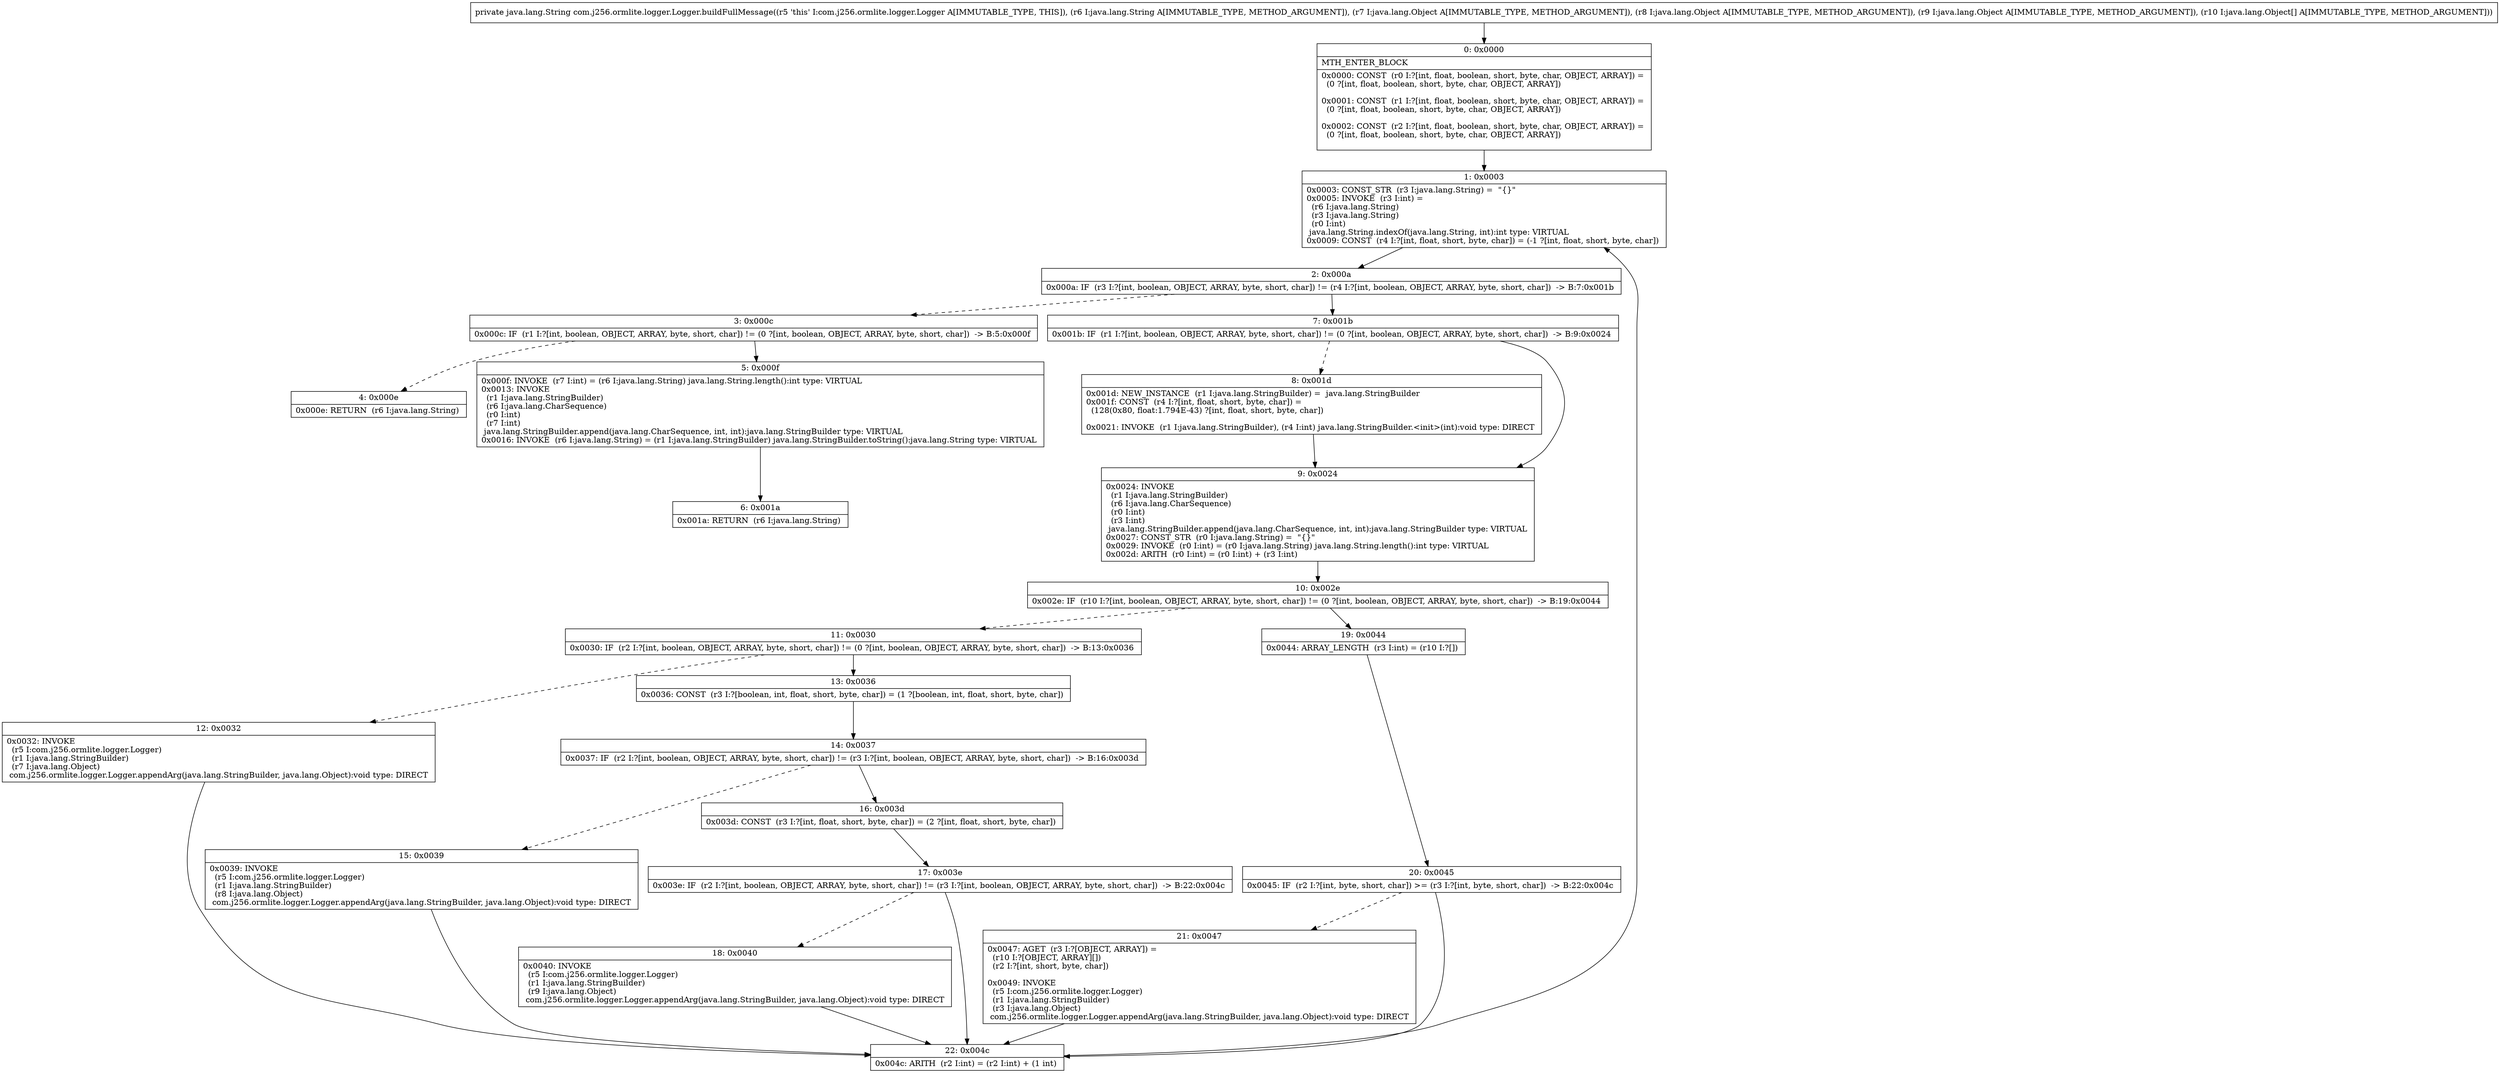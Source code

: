digraph "CFG forcom.j256.ormlite.logger.Logger.buildFullMessage(Ljava\/lang\/String;Ljava\/lang\/Object;Ljava\/lang\/Object;Ljava\/lang\/Object;[Ljava\/lang\/Object;)Ljava\/lang\/String;" {
Node_0 [shape=record,label="{0\:\ 0x0000|MTH_ENTER_BLOCK\l|0x0000: CONST  (r0 I:?[int, float, boolean, short, byte, char, OBJECT, ARRAY]) = \l  (0 ?[int, float, boolean, short, byte, char, OBJECT, ARRAY])\l \l0x0001: CONST  (r1 I:?[int, float, boolean, short, byte, char, OBJECT, ARRAY]) = \l  (0 ?[int, float, boolean, short, byte, char, OBJECT, ARRAY])\l \l0x0002: CONST  (r2 I:?[int, float, boolean, short, byte, char, OBJECT, ARRAY]) = \l  (0 ?[int, float, boolean, short, byte, char, OBJECT, ARRAY])\l \l}"];
Node_1 [shape=record,label="{1\:\ 0x0003|0x0003: CONST_STR  (r3 I:java.lang.String) =  \"\{\}\" \l0x0005: INVOKE  (r3 I:int) = \l  (r6 I:java.lang.String)\l  (r3 I:java.lang.String)\l  (r0 I:int)\l java.lang.String.indexOf(java.lang.String, int):int type: VIRTUAL \l0x0009: CONST  (r4 I:?[int, float, short, byte, char]) = (\-1 ?[int, float, short, byte, char]) \l}"];
Node_2 [shape=record,label="{2\:\ 0x000a|0x000a: IF  (r3 I:?[int, boolean, OBJECT, ARRAY, byte, short, char]) != (r4 I:?[int, boolean, OBJECT, ARRAY, byte, short, char])  \-\> B:7:0x001b \l}"];
Node_3 [shape=record,label="{3\:\ 0x000c|0x000c: IF  (r1 I:?[int, boolean, OBJECT, ARRAY, byte, short, char]) != (0 ?[int, boolean, OBJECT, ARRAY, byte, short, char])  \-\> B:5:0x000f \l}"];
Node_4 [shape=record,label="{4\:\ 0x000e|0x000e: RETURN  (r6 I:java.lang.String) \l}"];
Node_5 [shape=record,label="{5\:\ 0x000f|0x000f: INVOKE  (r7 I:int) = (r6 I:java.lang.String) java.lang.String.length():int type: VIRTUAL \l0x0013: INVOKE  \l  (r1 I:java.lang.StringBuilder)\l  (r6 I:java.lang.CharSequence)\l  (r0 I:int)\l  (r7 I:int)\l java.lang.StringBuilder.append(java.lang.CharSequence, int, int):java.lang.StringBuilder type: VIRTUAL \l0x0016: INVOKE  (r6 I:java.lang.String) = (r1 I:java.lang.StringBuilder) java.lang.StringBuilder.toString():java.lang.String type: VIRTUAL \l}"];
Node_6 [shape=record,label="{6\:\ 0x001a|0x001a: RETURN  (r6 I:java.lang.String) \l}"];
Node_7 [shape=record,label="{7\:\ 0x001b|0x001b: IF  (r1 I:?[int, boolean, OBJECT, ARRAY, byte, short, char]) != (0 ?[int, boolean, OBJECT, ARRAY, byte, short, char])  \-\> B:9:0x0024 \l}"];
Node_8 [shape=record,label="{8\:\ 0x001d|0x001d: NEW_INSTANCE  (r1 I:java.lang.StringBuilder) =  java.lang.StringBuilder \l0x001f: CONST  (r4 I:?[int, float, short, byte, char]) = \l  (128(0x80, float:1.794E\-43) ?[int, float, short, byte, char])\l \l0x0021: INVOKE  (r1 I:java.lang.StringBuilder), (r4 I:int) java.lang.StringBuilder.\<init\>(int):void type: DIRECT \l}"];
Node_9 [shape=record,label="{9\:\ 0x0024|0x0024: INVOKE  \l  (r1 I:java.lang.StringBuilder)\l  (r6 I:java.lang.CharSequence)\l  (r0 I:int)\l  (r3 I:int)\l java.lang.StringBuilder.append(java.lang.CharSequence, int, int):java.lang.StringBuilder type: VIRTUAL \l0x0027: CONST_STR  (r0 I:java.lang.String) =  \"\{\}\" \l0x0029: INVOKE  (r0 I:int) = (r0 I:java.lang.String) java.lang.String.length():int type: VIRTUAL \l0x002d: ARITH  (r0 I:int) = (r0 I:int) + (r3 I:int) \l}"];
Node_10 [shape=record,label="{10\:\ 0x002e|0x002e: IF  (r10 I:?[int, boolean, OBJECT, ARRAY, byte, short, char]) != (0 ?[int, boolean, OBJECT, ARRAY, byte, short, char])  \-\> B:19:0x0044 \l}"];
Node_11 [shape=record,label="{11\:\ 0x0030|0x0030: IF  (r2 I:?[int, boolean, OBJECT, ARRAY, byte, short, char]) != (0 ?[int, boolean, OBJECT, ARRAY, byte, short, char])  \-\> B:13:0x0036 \l}"];
Node_12 [shape=record,label="{12\:\ 0x0032|0x0032: INVOKE  \l  (r5 I:com.j256.ormlite.logger.Logger)\l  (r1 I:java.lang.StringBuilder)\l  (r7 I:java.lang.Object)\l com.j256.ormlite.logger.Logger.appendArg(java.lang.StringBuilder, java.lang.Object):void type: DIRECT \l}"];
Node_13 [shape=record,label="{13\:\ 0x0036|0x0036: CONST  (r3 I:?[boolean, int, float, short, byte, char]) = (1 ?[boolean, int, float, short, byte, char]) \l}"];
Node_14 [shape=record,label="{14\:\ 0x0037|0x0037: IF  (r2 I:?[int, boolean, OBJECT, ARRAY, byte, short, char]) != (r3 I:?[int, boolean, OBJECT, ARRAY, byte, short, char])  \-\> B:16:0x003d \l}"];
Node_15 [shape=record,label="{15\:\ 0x0039|0x0039: INVOKE  \l  (r5 I:com.j256.ormlite.logger.Logger)\l  (r1 I:java.lang.StringBuilder)\l  (r8 I:java.lang.Object)\l com.j256.ormlite.logger.Logger.appendArg(java.lang.StringBuilder, java.lang.Object):void type: DIRECT \l}"];
Node_16 [shape=record,label="{16\:\ 0x003d|0x003d: CONST  (r3 I:?[int, float, short, byte, char]) = (2 ?[int, float, short, byte, char]) \l}"];
Node_17 [shape=record,label="{17\:\ 0x003e|0x003e: IF  (r2 I:?[int, boolean, OBJECT, ARRAY, byte, short, char]) != (r3 I:?[int, boolean, OBJECT, ARRAY, byte, short, char])  \-\> B:22:0x004c \l}"];
Node_18 [shape=record,label="{18\:\ 0x0040|0x0040: INVOKE  \l  (r5 I:com.j256.ormlite.logger.Logger)\l  (r1 I:java.lang.StringBuilder)\l  (r9 I:java.lang.Object)\l com.j256.ormlite.logger.Logger.appendArg(java.lang.StringBuilder, java.lang.Object):void type: DIRECT \l}"];
Node_19 [shape=record,label="{19\:\ 0x0044|0x0044: ARRAY_LENGTH  (r3 I:int) = (r10 I:?[]) \l}"];
Node_20 [shape=record,label="{20\:\ 0x0045|0x0045: IF  (r2 I:?[int, byte, short, char]) \>= (r3 I:?[int, byte, short, char])  \-\> B:22:0x004c \l}"];
Node_21 [shape=record,label="{21\:\ 0x0047|0x0047: AGET  (r3 I:?[OBJECT, ARRAY]) = \l  (r10 I:?[OBJECT, ARRAY][])\l  (r2 I:?[int, short, byte, char])\l \l0x0049: INVOKE  \l  (r5 I:com.j256.ormlite.logger.Logger)\l  (r1 I:java.lang.StringBuilder)\l  (r3 I:java.lang.Object)\l com.j256.ormlite.logger.Logger.appendArg(java.lang.StringBuilder, java.lang.Object):void type: DIRECT \l}"];
Node_22 [shape=record,label="{22\:\ 0x004c|0x004c: ARITH  (r2 I:int) = (r2 I:int) + (1 int) \l}"];
MethodNode[shape=record,label="{private java.lang.String com.j256.ormlite.logger.Logger.buildFullMessage((r5 'this' I:com.j256.ormlite.logger.Logger A[IMMUTABLE_TYPE, THIS]), (r6 I:java.lang.String A[IMMUTABLE_TYPE, METHOD_ARGUMENT]), (r7 I:java.lang.Object A[IMMUTABLE_TYPE, METHOD_ARGUMENT]), (r8 I:java.lang.Object A[IMMUTABLE_TYPE, METHOD_ARGUMENT]), (r9 I:java.lang.Object A[IMMUTABLE_TYPE, METHOD_ARGUMENT]), (r10 I:java.lang.Object[] A[IMMUTABLE_TYPE, METHOD_ARGUMENT])) }"];
MethodNode -> Node_0;
Node_0 -> Node_1;
Node_1 -> Node_2;
Node_2 -> Node_3[style=dashed];
Node_2 -> Node_7;
Node_3 -> Node_4[style=dashed];
Node_3 -> Node_5;
Node_5 -> Node_6;
Node_7 -> Node_8[style=dashed];
Node_7 -> Node_9;
Node_8 -> Node_9;
Node_9 -> Node_10;
Node_10 -> Node_11[style=dashed];
Node_10 -> Node_19;
Node_11 -> Node_12[style=dashed];
Node_11 -> Node_13;
Node_12 -> Node_22;
Node_13 -> Node_14;
Node_14 -> Node_15[style=dashed];
Node_14 -> Node_16;
Node_15 -> Node_22;
Node_16 -> Node_17;
Node_17 -> Node_18[style=dashed];
Node_17 -> Node_22;
Node_18 -> Node_22;
Node_19 -> Node_20;
Node_20 -> Node_21[style=dashed];
Node_20 -> Node_22;
Node_21 -> Node_22;
Node_22 -> Node_1;
}

